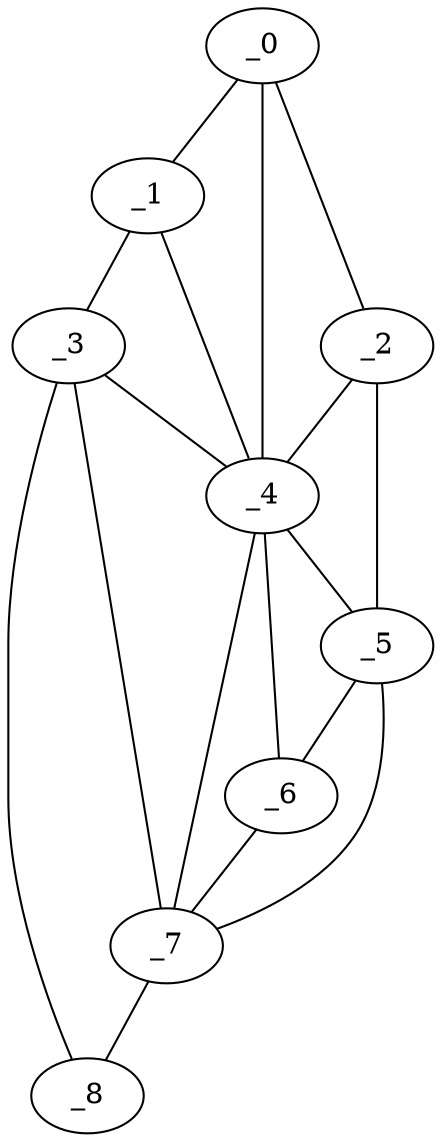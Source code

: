 graph "obj80__75.gxl" {
	_0	 [x=44,
		y=6];
	_1	 [x=46,
		y=51];
	_0 -- _1	 [valence=1];
	_2	 [x=55,
		y=5];
	_0 -- _2	 [valence=1];
	_4	 [x=65,
		y=46];
	_0 -- _4	 [valence=2];
	_3	 [x=61,
		y=125];
	_1 -- _3	 [valence=1];
	_1 -- _4	 [valence=2];
	_2 -- _4	 [valence=1];
	_5	 [x=66,
		y=5];
	_2 -- _5	 [valence=1];
	_3 -- _4	 [valence=1];
	_7	 [x=83,
		y=47];
	_3 -- _7	 [valence=1];
	_8	 [x=100,
		y=121];
	_3 -- _8	 [valence=1];
	_4 -- _5	 [valence=2];
	_6	 [x=78,
		y=45];
	_4 -- _6	 [valence=1];
	_4 -- _7	 [valence=2];
	_5 -- _6	 [valence=2];
	_5 -- _7	 [valence=1];
	_6 -- _7	 [valence=2];
	_7 -- _8	 [valence=1];
}
